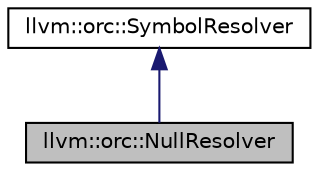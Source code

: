 digraph "llvm::orc::NullResolver"
{
 // LATEX_PDF_SIZE
  bgcolor="transparent";
  edge [fontname="Helvetica",fontsize="10",labelfontname="Helvetica",labelfontsize="10"];
  node [fontname="Helvetica",fontsize="10",shape="box"];
  Node1 [label="llvm::orc::NullResolver",height=0.2,width=0.4,color="black", fillcolor="grey75", style="filled", fontcolor="black",tooltip=" "];
  Node2 -> Node1 [dir="back",color="midnightblue",fontsize="10",style="solid",fontname="Helvetica"];
  Node2 [label="llvm::orc::SymbolResolver",height=0.2,width=0.4,color="black",URL="$classllvm_1_1orc_1_1SymbolResolver.html",tooltip="SymbolResolver is a composable interface for looking up symbol flags and addresses using the Asynchro..."];
}
